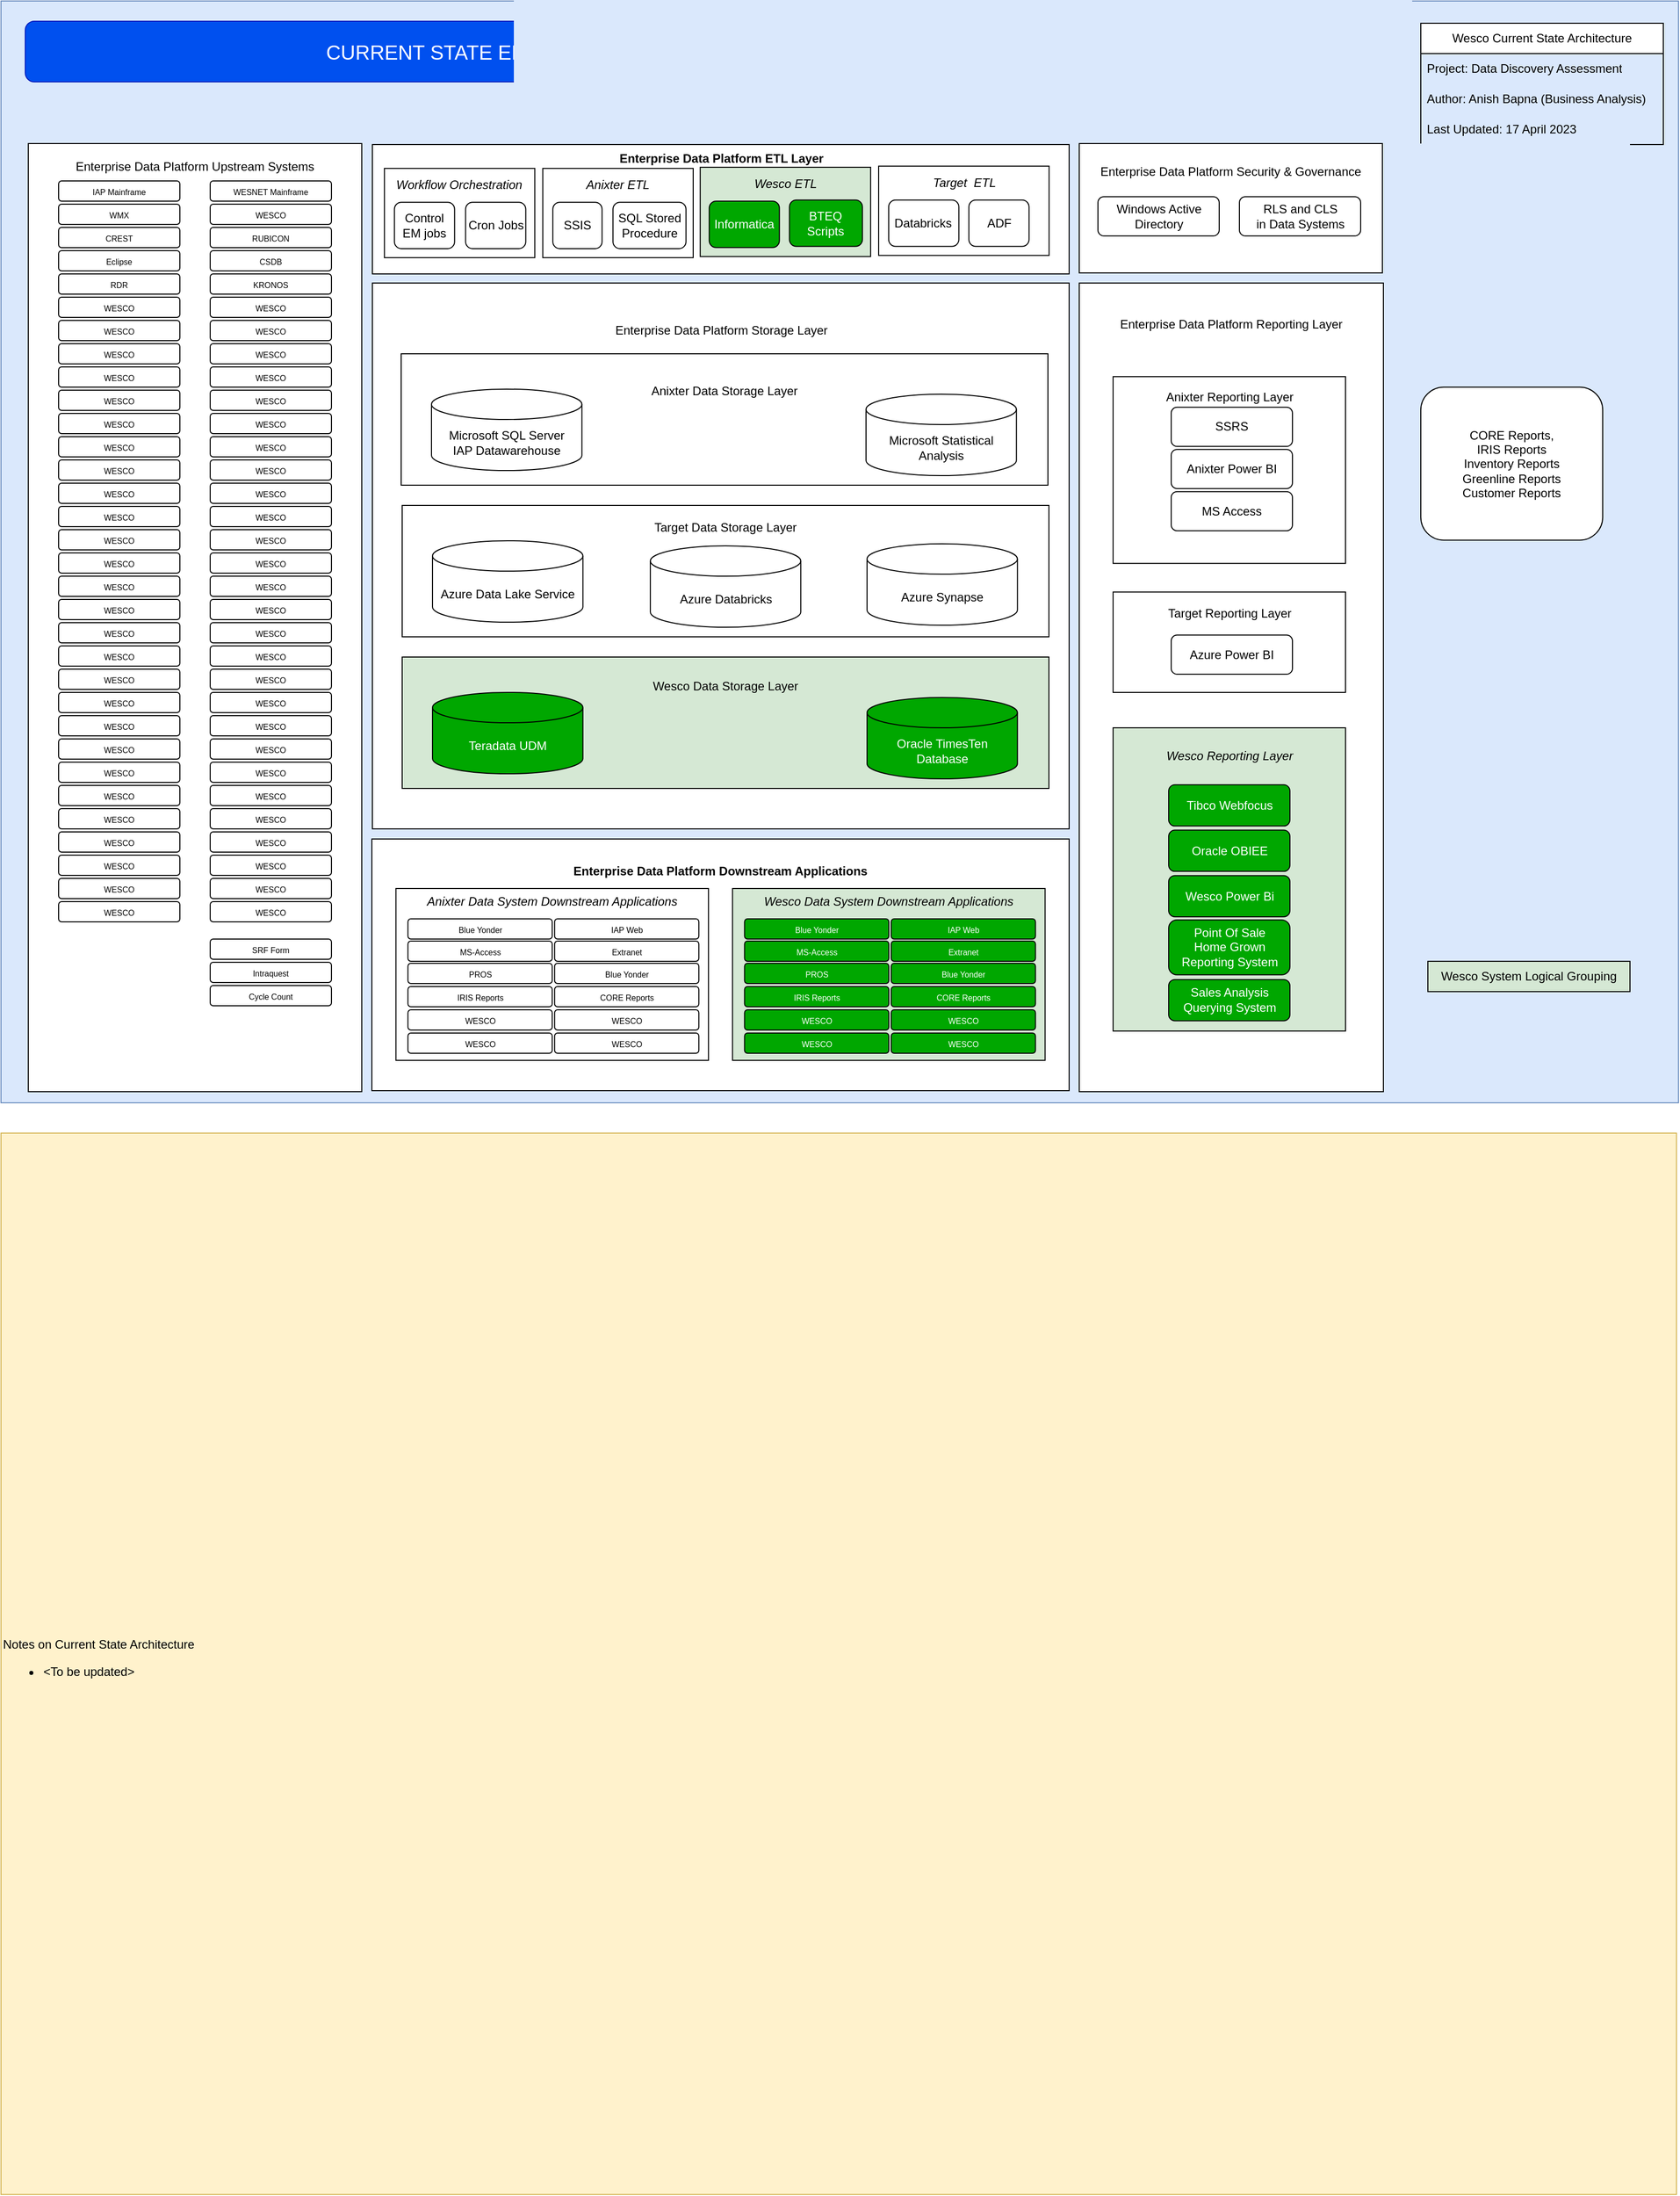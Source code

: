 <mxfile version="21.1.8" type="github" pages="2">
  <diagram name="Page-1" id="ji-dvn0qjL40lko-ON4k">
    <mxGraphModel dx="2614" dy="1127" grid="1" gridSize="10" guides="1" tooltips="1" connect="1" arrows="1" fold="1" page="1" pageScale="1" pageWidth="850" pageHeight="1100" math="0" shadow="0">
      <root>
        <mxCell id="0" />
        <mxCell id="1" parent="0" />
        <mxCell id="o0MfEB6f52l3Gd9McWNE-3" value="" style="rounded=0;whiteSpace=wrap;html=1;fillColor=#dae8fc;strokeColor=#6c8ebf;" vertex="1" parent="1">
          <mxGeometry x="-838" width="1660" height="1090" as="geometry" />
        </mxCell>
        <mxCell id="LwUS36X5Wv06FeCUHuJ4-85" value="Wesco Current State Architecture" style="swimlane;fontStyle=0;childLayout=stackLayout;horizontal=1;startSize=30;horizontalStack=0;resizeParent=1;resizeParentMax=0;resizeLast=0;collapsible=1;marginBottom=0;whiteSpace=wrap;html=1;" vertex="1" parent="1">
          <mxGeometry x="567" y="22" width="240" height="120" as="geometry" />
        </mxCell>
        <mxCell id="LwUS36X5Wv06FeCUHuJ4-86" value="Project: Data Discovery Assessment" style="text;strokeColor=none;fillColor=none;align=left;verticalAlign=middle;spacingLeft=4;spacingRight=4;overflow=hidden;points=[[0,0.5],[1,0.5]];portConstraint=eastwest;rotatable=0;whiteSpace=wrap;html=1;" vertex="1" parent="LwUS36X5Wv06FeCUHuJ4-85">
          <mxGeometry y="30" width="240" height="30" as="geometry" />
        </mxCell>
        <mxCell id="LwUS36X5Wv06FeCUHuJ4-87" value="Author: Anish Bapna (Business Analysis)" style="text;strokeColor=none;fillColor=none;align=left;verticalAlign=middle;spacingLeft=4;spacingRight=4;overflow=hidden;points=[[0,0.5],[1,0.5]];portConstraint=eastwest;rotatable=0;whiteSpace=wrap;html=1;" vertex="1" parent="LwUS36X5Wv06FeCUHuJ4-85">
          <mxGeometry y="60" width="240" height="30" as="geometry" />
        </mxCell>
        <mxCell id="LwUS36X5Wv06FeCUHuJ4-88" value="Last Updated: 17 April 2023" style="text;strokeColor=none;fillColor=none;align=left;verticalAlign=middle;spacingLeft=4;spacingRight=4;overflow=hidden;points=[[0,0.5],[1,0.5]];portConstraint=eastwest;rotatable=0;whiteSpace=wrap;html=1;" vertex="1" parent="LwUS36X5Wv06FeCUHuJ4-85">
          <mxGeometry y="90" width="240" height="30" as="geometry" />
        </mxCell>
        <mxCell id="LwUS36X5Wv06FeCUHuJ4-109" value="Notes on Current State Architecture&lt;br&gt;&lt;ul&gt;&lt;li&gt;&amp;lt;To be updated&amp;gt;&lt;/li&gt;&lt;/ul&gt;" style="rounded=0;whiteSpace=wrap;html=1;align=left;fillColor=#fff2cc;strokeColor=#d6b656;" vertex="1" parent="1">
          <mxGeometry x="-838" y="1120" width="1658" height="1050" as="geometry" />
        </mxCell>
        <mxCell id="o0MfEB6f52l3Gd9McWNE-4" value="" style="group;fillColor=#DAE8FC;" vertex="1" connectable="0" parent="1">
          <mxGeometry x="-811" y="141" width="1585" height="938" as="geometry" />
        </mxCell>
        <mxCell id="TrwFLLRDorfKgAdVW_bD-268" value="Enterprise Data Platform Security &amp;amp; Governance&lt;br&gt;&lt;br&gt;&lt;br&gt;&lt;br&gt;&lt;br&gt;&lt;br&gt;" style="rounded=0;whiteSpace=wrap;html=1;" parent="o0MfEB6f52l3Gd9McWNE-4" vertex="1">
          <mxGeometry x="1040" width="300" height="128" as="geometry" />
        </mxCell>
        <mxCell id="TrwFLLRDorfKgAdVW_bD-261" value="Enterprise Data Platform Storage Layer&lt;br&gt;&lt;br&gt;&lt;br&gt;&lt;br&gt;&lt;br&gt;&lt;br&gt;&lt;br&gt;&lt;br&gt;&lt;br&gt;&lt;br&gt;&lt;br&gt;&lt;br&gt;&lt;br&gt;&lt;br&gt;&lt;br&gt;&lt;br&gt;&lt;br&gt;&lt;br&gt;&lt;br&gt;&lt;br&gt;&lt;br&gt;&lt;br&gt;&lt;br&gt;&lt;br&gt;&lt;br&gt;&lt;br&gt;&lt;br&gt;&lt;br&gt;&lt;br&gt;&lt;br&gt;&lt;br&gt;&lt;br&gt;" style="rounded=0;whiteSpace=wrap;html=1;" parent="o0MfEB6f52l3Gd9McWNE-4" vertex="1">
          <mxGeometry x="340.5" y="138" width="689.5" height="540" as="geometry" />
        </mxCell>
        <mxCell id="TrwFLLRDorfKgAdVW_bD-265" value="Enterprise Data Platform Upstream Systems&lt;br&gt;&lt;br&gt;&lt;br&gt;&lt;br&gt;&lt;br&gt;&lt;br&gt;&lt;br&gt;&lt;br&gt;&lt;br&gt;&lt;br&gt;&lt;br&gt;&lt;br&gt;&lt;br&gt;&lt;br&gt;&lt;br&gt;&lt;br&gt;&lt;br&gt;&lt;br&gt;&lt;br&gt;&lt;br&gt;&lt;br&gt;&lt;br&gt;&lt;br&gt;&lt;br&gt;&lt;br&gt;&lt;br&gt;&lt;br&gt;&lt;br&gt;&lt;br&gt;&lt;br&gt;&lt;br&gt;&lt;br&gt;&lt;br&gt;&lt;br&gt;&lt;br&gt;&lt;br&gt;&lt;br&gt;&lt;br&gt;&lt;br&gt;&lt;br&gt;&lt;br&gt;&lt;br&gt;&lt;br&gt;&lt;br&gt;&lt;br&gt;&lt;br&gt;&lt;br&gt;&lt;br&gt;&lt;br&gt;&lt;br&gt;&lt;br&gt;&lt;br&gt;&lt;br&gt;&lt;br&gt;&lt;br&gt;&lt;br&gt;&lt;br&gt;&lt;br&gt;&lt;br&gt;&lt;br&gt;&lt;br&gt;&lt;br&gt;&lt;br&gt;" style="rounded=0;whiteSpace=wrap;html=1;" parent="o0MfEB6f52l3Gd9McWNE-4" vertex="1">
          <mxGeometry width="330" height="938" as="geometry" />
        </mxCell>
        <mxCell id="sN8kw6bikd-ZLt6cQEY8-3" value="&lt;font style=&quot;font-size: 8px;&quot;&gt;IAP Mainframe&lt;/font&gt;" style="rounded=1;whiteSpace=wrap;html=1;" parent="o0MfEB6f52l3Gd9McWNE-4" vertex="1">
          <mxGeometry x="30" y="37" width="120" height="20" as="geometry" />
        </mxCell>
        <mxCell id="TrwFLLRDorfKgAdVW_bD-1" value="&lt;font style=&quot;font-size: 8px;&quot;&gt;WMX&lt;/font&gt;" style="rounded=1;whiteSpace=wrap;html=1;" parent="o0MfEB6f52l3Gd9McWNE-4" vertex="1">
          <mxGeometry x="30" y="60" width="120" height="20" as="geometry" />
        </mxCell>
        <mxCell id="TrwFLLRDorfKgAdVW_bD-2" value="&lt;font style=&quot;font-size: 8px;&quot;&gt;CREST&lt;/font&gt;" style="rounded=1;whiteSpace=wrap;html=1;" parent="o0MfEB6f52l3Gd9McWNE-4" vertex="1">
          <mxGeometry x="30" y="83" width="120" height="20" as="geometry" />
        </mxCell>
        <mxCell id="TrwFLLRDorfKgAdVW_bD-3" value="&lt;font style=&quot;font-size: 8px;&quot;&gt;Eclipse&lt;/font&gt;" style="rounded=1;whiteSpace=wrap;html=1;" parent="o0MfEB6f52l3Gd9McWNE-4" vertex="1">
          <mxGeometry x="30" y="106" width="120" height="20" as="geometry" />
        </mxCell>
        <mxCell id="TrwFLLRDorfKgAdVW_bD-4" value="&lt;font style=&quot;font-size: 8px;&quot;&gt;RDR&lt;/font&gt;" style="rounded=1;whiteSpace=wrap;html=1;" parent="o0MfEB6f52l3Gd9McWNE-4" vertex="1">
          <mxGeometry x="30" y="129" width="120" height="20" as="geometry" />
        </mxCell>
        <mxCell id="TrwFLLRDorfKgAdVW_bD-5" value="&lt;font style=&quot;font-size: 8px;&quot;&gt;WESCO&lt;/font&gt;" style="rounded=1;whiteSpace=wrap;html=1;" parent="o0MfEB6f52l3Gd9McWNE-4" vertex="1">
          <mxGeometry x="30" y="152" width="120" height="20" as="geometry" />
        </mxCell>
        <mxCell id="TrwFLLRDorfKgAdVW_bD-6" value="&lt;font style=&quot;font-size: 8px;&quot;&gt;WESCO&lt;/font&gt;" style="rounded=1;whiteSpace=wrap;html=1;" parent="o0MfEB6f52l3Gd9McWNE-4" vertex="1">
          <mxGeometry x="30" y="175" width="120" height="20" as="geometry" />
        </mxCell>
        <mxCell id="TrwFLLRDorfKgAdVW_bD-7" value="&lt;font style=&quot;font-size: 8px;&quot;&gt;WESCO&lt;/font&gt;" style="rounded=1;whiteSpace=wrap;html=1;" parent="o0MfEB6f52l3Gd9McWNE-4" vertex="1">
          <mxGeometry x="30" y="198" width="120" height="20" as="geometry" />
        </mxCell>
        <mxCell id="TrwFLLRDorfKgAdVW_bD-8" value="&lt;font style=&quot;font-size: 8px;&quot;&gt;WESCO&lt;/font&gt;" style="rounded=1;whiteSpace=wrap;html=1;" parent="o0MfEB6f52l3Gd9McWNE-4" vertex="1">
          <mxGeometry x="30" y="221" width="120" height="20" as="geometry" />
        </mxCell>
        <mxCell id="TrwFLLRDorfKgAdVW_bD-9" value="&lt;font style=&quot;font-size: 8px;&quot;&gt;WESCO&lt;/font&gt;" style="rounded=1;whiteSpace=wrap;html=1;" parent="o0MfEB6f52l3Gd9McWNE-4" vertex="1">
          <mxGeometry x="30" y="244" width="120" height="20" as="geometry" />
        </mxCell>
        <mxCell id="TrwFLLRDorfKgAdVW_bD-10" value="&lt;font style=&quot;font-size: 8px;&quot;&gt;WESCO&lt;/font&gt;" style="rounded=1;whiteSpace=wrap;html=1;" parent="o0MfEB6f52l3Gd9McWNE-4" vertex="1">
          <mxGeometry x="30" y="267" width="120" height="20" as="geometry" />
        </mxCell>
        <mxCell id="TrwFLLRDorfKgAdVW_bD-11" value="&lt;font style=&quot;font-size: 8px;&quot;&gt;WESCO&lt;/font&gt;" style="rounded=1;whiteSpace=wrap;html=1;" parent="o0MfEB6f52l3Gd9McWNE-4" vertex="1">
          <mxGeometry x="30" y="290" width="120" height="20" as="geometry" />
        </mxCell>
        <mxCell id="TrwFLLRDorfKgAdVW_bD-12" value="&lt;font style=&quot;font-size: 8px;&quot;&gt;WESCO&lt;/font&gt;" style="rounded=1;whiteSpace=wrap;html=1;" parent="o0MfEB6f52l3Gd9McWNE-4" vertex="1">
          <mxGeometry x="30" y="313" width="120" height="20" as="geometry" />
        </mxCell>
        <mxCell id="TrwFLLRDorfKgAdVW_bD-13" value="&lt;font style=&quot;font-size: 8px;&quot;&gt;WESCO&lt;/font&gt;" style="rounded=1;whiteSpace=wrap;html=1;" parent="o0MfEB6f52l3Gd9McWNE-4" vertex="1">
          <mxGeometry x="30" y="336" width="120" height="20" as="geometry" />
        </mxCell>
        <mxCell id="TrwFLLRDorfKgAdVW_bD-14" value="&lt;font style=&quot;font-size: 8px;&quot;&gt;WESCO&lt;/font&gt;" style="rounded=1;whiteSpace=wrap;html=1;" parent="o0MfEB6f52l3Gd9McWNE-4" vertex="1">
          <mxGeometry x="30" y="359" width="120" height="20" as="geometry" />
        </mxCell>
        <mxCell id="TrwFLLRDorfKgAdVW_bD-15" value="&lt;font style=&quot;font-size: 8px;&quot;&gt;WESCO&lt;/font&gt;" style="rounded=1;whiteSpace=wrap;html=1;" parent="o0MfEB6f52l3Gd9McWNE-4" vertex="1">
          <mxGeometry x="30" y="382" width="120" height="20" as="geometry" />
        </mxCell>
        <mxCell id="TrwFLLRDorfKgAdVW_bD-16" value="&lt;font style=&quot;font-size: 8px;&quot;&gt;WESCO&lt;/font&gt;" style="rounded=1;whiteSpace=wrap;html=1;" parent="o0MfEB6f52l3Gd9McWNE-4" vertex="1">
          <mxGeometry x="30" y="405" width="120" height="20" as="geometry" />
        </mxCell>
        <mxCell id="TrwFLLRDorfKgAdVW_bD-17" value="&lt;font style=&quot;font-size: 8px;&quot;&gt;WESCO&lt;/font&gt;" style="rounded=1;whiteSpace=wrap;html=1;" parent="o0MfEB6f52l3Gd9McWNE-4" vertex="1">
          <mxGeometry x="30" y="428" width="120" height="20" as="geometry" />
        </mxCell>
        <mxCell id="TrwFLLRDorfKgAdVW_bD-18" value="&lt;font style=&quot;font-size: 8px;&quot;&gt;WESCO&lt;/font&gt;" style="rounded=1;whiteSpace=wrap;html=1;" parent="o0MfEB6f52l3Gd9McWNE-4" vertex="1">
          <mxGeometry x="30" y="451" width="120" height="20" as="geometry" />
        </mxCell>
        <mxCell id="TrwFLLRDorfKgAdVW_bD-19" value="&lt;font style=&quot;font-size: 8px;&quot;&gt;WESCO&lt;/font&gt;" style="rounded=1;whiteSpace=wrap;html=1;" parent="o0MfEB6f52l3Gd9McWNE-4" vertex="1">
          <mxGeometry x="30" y="474" width="120" height="20" as="geometry" />
        </mxCell>
        <mxCell id="TrwFLLRDorfKgAdVW_bD-20" value="&lt;font style=&quot;font-size: 8px;&quot;&gt;WESCO&lt;/font&gt;" style="rounded=1;whiteSpace=wrap;html=1;" parent="o0MfEB6f52l3Gd9McWNE-4" vertex="1">
          <mxGeometry x="30" y="497" width="120" height="20" as="geometry" />
        </mxCell>
        <mxCell id="TrwFLLRDorfKgAdVW_bD-21" value="&lt;font style=&quot;font-size: 8px;&quot;&gt;WESCO&lt;/font&gt;" style="rounded=1;whiteSpace=wrap;html=1;" parent="o0MfEB6f52l3Gd9McWNE-4" vertex="1">
          <mxGeometry x="30" y="520" width="120" height="20" as="geometry" />
        </mxCell>
        <mxCell id="TrwFLLRDorfKgAdVW_bD-22" value="&lt;font style=&quot;font-size: 8px;&quot;&gt;WESCO&lt;/font&gt;" style="rounded=1;whiteSpace=wrap;html=1;" parent="o0MfEB6f52l3Gd9McWNE-4" vertex="1">
          <mxGeometry x="30" y="543" width="120" height="20" as="geometry" />
        </mxCell>
        <mxCell id="TrwFLLRDorfKgAdVW_bD-23" value="&lt;font style=&quot;font-size: 8px;&quot;&gt;WESCO&lt;/font&gt;" style="rounded=1;whiteSpace=wrap;html=1;" parent="o0MfEB6f52l3Gd9McWNE-4" vertex="1">
          <mxGeometry x="30" y="566" width="120" height="20" as="geometry" />
        </mxCell>
        <mxCell id="TrwFLLRDorfKgAdVW_bD-24" value="&lt;font style=&quot;font-size: 8px;&quot;&gt;WESCO&lt;/font&gt;" style="rounded=1;whiteSpace=wrap;html=1;" parent="o0MfEB6f52l3Gd9McWNE-4" vertex="1">
          <mxGeometry x="30" y="589" width="120" height="20" as="geometry" />
        </mxCell>
        <mxCell id="TrwFLLRDorfKgAdVW_bD-25" value="&lt;font style=&quot;font-size: 8px;&quot;&gt;WESCO&lt;/font&gt;" style="rounded=1;whiteSpace=wrap;html=1;" parent="o0MfEB6f52l3Gd9McWNE-4" vertex="1">
          <mxGeometry x="30" y="612" width="120" height="20" as="geometry" />
        </mxCell>
        <mxCell id="TrwFLLRDorfKgAdVW_bD-26" value="&lt;font style=&quot;font-size: 8px;&quot;&gt;WESCO&lt;/font&gt;" style="rounded=1;whiteSpace=wrap;html=1;" parent="o0MfEB6f52l3Gd9McWNE-4" vertex="1">
          <mxGeometry x="30" y="635" width="120" height="20" as="geometry" />
        </mxCell>
        <mxCell id="TrwFLLRDorfKgAdVW_bD-27" value="&lt;font style=&quot;font-size: 8px;&quot;&gt;WESCO&lt;/font&gt;" style="rounded=1;whiteSpace=wrap;html=1;" parent="o0MfEB6f52l3Gd9McWNE-4" vertex="1">
          <mxGeometry x="30" y="658" width="120" height="20" as="geometry" />
        </mxCell>
        <mxCell id="TrwFLLRDorfKgAdVW_bD-28" value="&lt;font style=&quot;font-size: 8px;&quot;&gt;WESCO&lt;/font&gt;" style="rounded=1;whiteSpace=wrap;html=1;" parent="o0MfEB6f52l3Gd9McWNE-4" vertex="1">
          <mxGeometry x="30" y="681" width="120" height="20" as="geometry" />
        </mxCell>
        <mxCell id="TrwFLLRDorfKgAdVW_bD-29" value="&lt;font style=&quot;font-size: 8px;&quot;&gt;WESCO&lt;/font&gt;" style="rounded=1;whiteSpace=wrap;html=1;" parent="o0MfEB6f52l3Gd9McWNE-4" vertex="1">
          <mxGeometry x="30" y="704" width="120" height="20" as="geometry" />
        </mxCell>
        <mxCell id="TrwFLLRDorfKgAdVW_bD-30" value="&lt;font style=&quot;font-size: 8px;&quot;&gt;WESCO&lt;/font&gt;" style="rounded=1;whiteSpace=wrap;html=1;" parent="o0MfEB6f52l3Gd9McWNE-4" vertex="1">
          <mxGeometry x="30" y="727" width="120" height="20" as="geometry" />
        </mxCell>
        <mxCell id="TrwFLLRDorfKgAdVW_bD-31" value="&lt;font style=&quot;font-size: 8px;&quot;&gt;WESCO&lt;/font&gt;" style="rounded=1;whiteSpace=wrap;html=1;" parent="o0MfEB6f52l3Gd9McWNE-4" vertex="1">
          <mxGeometry x="30" y="750" width="120" height="20" as="geometry" />
        </mxCell>
        <mxCell id="TrwFLLRDorfKgAdVW_bD-32" value="&lt;font style=&quot;font-size: 8px;&quot;&gt;WESNET Mainframe&lt;/font&gt;" style="rounded=1;whiteSpace=wrap;html=1;" parent="o0MfEB6f52l3Gd9McWNE-4" vertex="1">
          <mxGeometry x="180" y="37" width="120" height="20" as="geometry" />
        </mxCell>
        <mxCell id="TrwFLLRDorfKgAdVW_bD-33" value="&lt;font style=&quot;font-size: 8px;&quot;&gt;WESCO&lt;/font&gt;" style="rounded=1;whiteSpace=wrap;html=1;" parent="o0MfEB6f52l3Gd9McWNE-4" vertex="1">
          <mxGeometry x="180" y="60" width="120" height="20" as="geometry" />
        </mxCell>
        <mxCell id="TrwFLLRDorfKgAdVW_bD-34" value="&lt;font style=&quot;font-size: 8px;&quot;&gt;RUBICON&lt;/font&gt;" style="rounded=1;whiteSpace=wrap;html=1;" parent="o0MfEB6f52l3Gd9McWNE-4" vertex="1">
          <mxGeometry x="180" y="83" width="120" height="20" as="geometry" />
        </mxCell>
        <mxCell id="TrwFLLRDorfKgAdVW_bD-35" value="&lt;font style=&quot;font-size: 8px;&quot;&gt;CSDB&lt;/font&gt;" style="rounded=1;whiteSpace=wrap;html=1;" parent="o0MfEB6f52l3Gd9McWNE-4" vertex="1">
          <mxGeometry x="180" y="106" width="120" height="20" as="geometry" />
        </mxCell>
        <mxCell id="TrwFLLRDorfKgAdVW_bD-36" value="&lt;font style=&quot;font-size: 8px;&quot;&gt;KRONOS&lt;/font&gt;" style="rounded=1;whiteSpace=wrap;html=1;" parent="o0MfEB6f52l3Gd9McWNE-4" vertex="1">
          <mxGeometry x="180" y="129" width="120" height="20" as="geometry" />
        </mxCell>
        <mxCell id="TrwFLLRDorfKgAdVW_bD-37" value="&lt;font style=&quot;font-size: 8px;&quot;&gt;WESCO&lt;/font&gt;" style="rounded=1;whiteSpace=wrap;html=1;" parent="o0MfEB6f52l3Gd9McWNE-4" vertex="1">
          <mxGeometry x="180" y="152" width="120" height="20" as="geometry" />
        </mxCell>
        <mxCell id="TrwFLLRDorfKgAdVW_bD-38" value="&lt;font style=&quot;font-size: 8px;&quot;&gt;WESCO&lt;/font&gt;" style="rounded=1;whiteSpace=wrap;html=1;" parent="o0MfEB6f52l3Gd9McWNE-4" vertex="1">
          <mxGeometry x="180" y="175" width="120" height="20" as="geometry" />
        </mxCell>
        <mxCell id="TrwFLLRDorfKgAdVW_bD-39" value="&lt;font style=&quot;font-size: 8px;&quot;&gt;WESCO&lt;/font&gt;" style="rounded=1;whiteSpace=wrap;html=1;" parent="o0MfEB6f52l3Gd9McWNE-4" vertex="1">
          <mxGeometry x="180" y="198" width="120" height="20" as="geometry" />
        </mxCell>
        <mxCell id="TrwFLLRDorfKgAdVW_bD-40" value="&lt;font style=&quot;font-size: 8px;&quot;&gt;WESCO&lt;/font&gt;" style="rounded=1;whiteSpace=wrap;html=1;" parent="o0MfEB6f52l3Gd9McWNE-4" vertex="1">
          <mxGeometry x="180" y="221" width="120" height="20" as="geometry" />
        </mxCell>
        <mxCell id="TrwFLLRDorfKgAdVW_bD-41" value="&lt;font style=&quot;font-size: 8px;&quot;&gt;WESCO&lt;/font&gt;" style="rounded=1;whiteSpace=wrap;html=1;" parent="o0MfEB6f52l3Gd9McWNE-4" vertex="1">
          <mxGeometry x="180" y="244" width="120" height="20" as="geometry" />
        </mxCell>
        <mxCell id="TrwFLLRDorfKgAdVW_bD-42" value="&lt;font style=&quot;font-size: 8px;&quot;&gt;WESCO&lt;/font&gt;" style="rounded=1;whiteSpace=wrap;html=1;" parent="o0MfEB6f52l3Gd9McWNE-4" vertex="1">
          <mxGeometry x="180" y="267" width="120" height="20" as="geometry" />
        </mxCell>
        <mxCell id="TrwFLLRDorfKgAdVW_bD-43" value="&lt;font style=&quot;font-size: 8px;&quot;&gt;WESCO&lt;/font&gt;" style="rounded=1;whiteSpace=wrap;html=1;" parent="o0MfEB6f52l3Gd9McWNE-4" vertex="1">
          <mxGeometry x="180" y="290" width="120" height="20" as="geometry" />
        </mxCell>
        <mxCell id="TrwFLLRDorfKgAdVW_bD-44" value="&lt;font style=&quot;font-size: 8px;&quot;&gt;WESCO&lt;/font&gt;" style="rounded=1;whiteSpace=wrap;html=1;" parent="o0MfEB6f52l3Gd9McWNE-4" vertex="1">
          <mxGeometry x="180" y="313" width="120" height="20" as="geometry" />
        </mxCell>
        <mxCell id="TrwFLLRDorfKgAdVW_bD-45" value="&lt;font style=&quot;font-size: 8px;&quot;&gt;WESCO&lt;/font&gt;" style="rounded=1;whiteSpace=wrap;html=1;" parent="o0MfEB6f52l3Gd9McWNE-4" vertex="1">
          <mxGeometry x="180" y="336" width="120" height="20" as="geometry" />
        </mxCell>
        <mxCell id="TrwFLLRDorfKgAdVW_bD-46" value="&lt;font style=&quot;font-size: 8px;&quot;&gt;WESCO&lt;/font&gt;" style="rounded=1;whiteSpace=wrap;html=1;" parent="o0MfEB6f52l3Gd9McWNE-4" vertex="1">
          <mxGeometry x="180" y="359" width="120" height="20" as="geometry" />
        </mxCell>
        <mxCell id="TrwFLLRDorfKgAdVW_bD-47" value="&lt;font style=&quot;font-size: 8px;&quot;&gt;WESCO&lt;/font&gt;" style="rounded=1;whiteSpace=wrap;html=1;" parent="o0MfEB6f52l3Gd9McWNE-4" vertex="1">
          <mxGeometry x="180" y="382" width="120" height="20" as="geometry" />
        </mxCell>
        <mxCell id="TrwFLLRDorfKgAdVW_bD-48" value="&lt;font style=&quot;font-size: 8px;&quot;&gt;WESCO&lt;/font&gt;" style="rounded=1;whiteSpace=wrap;html=1;" parent="o0MfEB6f52l3Gd9McWNE-4" vertex="1">
          <mxGeometry x="180" y="405" width="120" height="20" as="geometry" />
        </mxCell>
        <mxCell id="TrwFLLRDorfKgAdVW_bD-49" value="&lt;font style=&quot;font-size: 8px;&quot;&gt;WESCO&lt;/font&gt;" style="rounded=1;whiteSpace=wrap;html=1;" parent="o0MfEB6f52l3Gd9McWNE-4" vertex="1">
          <mxGeometry x="180" y="428" width="120" height="20" as="geometry" />
        </mxCell>
        <mxCell id="TrwFLLRDorfKgAdVW_bD-50" value="&lt;font style=&quot;font-size: 8px;&quot;&gt;WESCO&lt;/font&gt;" style="rounded=1;whiteSpace=wrap;html=1;" parent="o0MfEB6f52l3Gd9McWNE-4" vertex="1">
          <mxGeometry x="180" y="451" width="120" height="20" as="geometry" />
        </mxCell>
        <mxCell id="TrwFLLRDorfKgAdVW_bD-51" value="&lt;font style=&quot;font-size: 8px;&quot;&gt;WESCO&lt;/font&gt;" style="rounded=1;whiteSpace=wrap;html=1;" parent="o0MfEB6f52l3Gd9McWNE-4" vertex="1">
          <mxGeometry x="180" y="474" width="120" height="20" as="geometry" />
        </mxCell>
        <mxCell id="TrwFLLRDorfKgAdVW_bD-52" value="&lt;font style=&quot;font-size: 8px;&quot;&gt;WESCO&lt;/font&gt;" style="rounded=1;whiteSpace=wrap;html=1;" parent="o0MfEB6f52l3Gd9McWNE-4" vertex="1">
          <mxGeometry x="180" y="497" width="120" height="20" as="geometry" />
        </mxCell>
        <mxCell id="TrwFLLRDorfKgAdVW_bD-53" value="&lt;font style=&quot;font-size: 8px;&quot;&gt;WESCO&lt;/font&gt;" style="rounded=1;whiteSpace=wrap;html=1;" parent="o0MfEB6f52l3Gd9McWNE-4" vertex="1">
          <mxGeometry x="180" y="520" width="120" height="20" as="geometry" />
        </mxCell>
        <mxCell id="TrwFLLRDorfKgAdVW_bD-54" value="&lt;font style=&quot;font-size: 8px;&quot;&gt;WESCO&lt;/font&gt;" style="rounded=1;whiteSpace=wrap;html=1;" parent="o0MfEB6f52l3Gd9McWNE-4" vertex="1">
          <mxGeometry x="180" y="543" width="120" height="20" as="geometry" />
        </mxCell>
        <mxCell id="TrwFLLRDorfKgAdVW_bD-55" value="&lt;font style=&quot;font-size: 8px;&quot;&gt;WESCO&lt;/font&gt;" style="rounded=1;whiteSpace=wrap;html=1;" parent="o0MfEB6f52l3Gd9McWNE-4" vertex="1">
          <mxGeometry x="180" y="566" width="120" height="20" as="geometry" />
        </mxCell>
        <mxCell id="TrwFLLRDorfKgAdVW_bD-56" value="&lt;font style=&quot;font-size: 8px;&quot;&gt;WESCO&lt;/font&gt;" style="rounded=1;whiteSpace=wrap;html=1;" parent="o0MfEB6f52l3Gd9McWNE-4" vertex="1">
          <mxGeometry x="180" y="589" width="120" height="20" as="geometry" />
        </mxCell>
        <mxCell id="TrwFLLRDorfKgAdVW_bD-57" value="&lt;font style=&quot;font-size: 8px;&quot;&gt;WESCO&lt;/font&gt;" style="rounded=1;whiteSpace=wrap;html=1;" parent="o0MfEB6f52l3Gd9McWNE-4" vertex="1">
          <mxGeometry x="180" y="612" width="120" height="20" as="geometry" />
        </mxCell>
        <mxCell id="TrwFLLRDorfKgAdVW_bD-58" value="&lt;font style=&quot;font-size: 8px;&quot;&gt;WESCO&lt;/font&gt;" style="rounded=1;whiteSpace=wrap;html=1;" parent="o0MfEB6f52l3Gd9McWNE-4" vertex="1">
          <mxGeometry x="180" y="635" width="120" height="20" as="geometry" />
        </mxCell>
        <mxCell id="TrwFLLRDorfKgAdVW_bD-59" value="&lt;font style=&quot;font-size: 8px;&quot;&gt;WESCO&lt;/font&gt;" style="rounded=1;whiteSpace=wrap;html=1;" parent="o0MfEB6f52l3Gd9McWNE-4" vertex="1">
          <mxGeometry x="180" y="658" width="120" height="20" as="geometry" />
        </mxCell>
        <mxCell id="TrwFLLRDorfKgAdVW_bD-60" value="&lt;font style=&quot;font-size: 8px;&quot;&gt;WESCO&lt;/font&gt;" style="rounded=1;whiteSpace=wrap;html=1;" parent="o0MfEB6f52l3Gd9McWNE-4" vertex="1">
          <mxGeometry x="180" y="681" width="120" height="20" as="geometry" />
        </mxCell>
        <mxCell id="TrwFLLRDorfKgAdVW_bD-61" value="&lt;font style=&quot;font-size: 8px;&quot;&gt;WESCO&lt;/font&gt;" style="rounded=1;whiteSpace=wrap;html=1;" parent="o0MfEB6f52l3Gd9McWNE-4" vertex="1">
          <mxGeometry x="180" y="704" width="120" height="20" as="geometry" />
        </mxCell>
        <mxCell id="TrwFLLRDorfKgAdVW_bD-62" value="&lt;font style=&quot;font-size: 8px;&quot;&gt;WESCO&lt;/font&gt;" style="rounded=1;whiteSpace=wrap;html=1;" parent="o0MfEB6f52l3Gd9McWNE-4" vertex="1">
          <mxGeometry x="180" y="727" width="120" height="20" as="geometry" />
        </mxCell>
        <mxCell id="TrwFLLRDorfKgAdVW_bD-63" value="&lt;font style=&quot;font-size: 8px;&quot;&gt;WESCO&lt;/font&gt;" style="rounded=1;whiteSpace=wrap;html=1;" parent="o0MfEB6f52l3Gd9McWNE-4" vertex="1">
          <mxGeometry x="180" y="750" width="120" height="20" as="geometry" />
        </mxCell>
        <mxCell id="TrwFLLRDorfKgAdVW_bD-201" value="&lt;font style=&quot;font-size: 8px;&quot;&gt;SRF Form&lt;/font&gt;" style="rounded=1;whiteSpace=wrap;html=1;" parent="o0MfEB6f52l3Gd9McWNE-4" vertex="1">
          <mxGeometry x="180" y="787" width="120" height="20" as="geometry" />
        </mxCell>
        <mxCell id="TrwFLLRDorfKgAdVW_bD-202" value="&lt;font style=&quot;font-size: 8px;&quot;&gt;Intraquest&lt;/font&gt;" style="rounded=1;whiteSpace=wrap;html=1;" parent="o0MfEB6f52l3Gd9McWNE-4" vertex="1">
          <mxGeometry x="180" y="810" width="120" height="20" as="geometry" />
        </mxCell>
        <mxCell id="TrwFLLRDorfKgAdVW_bD-203" value="&lt;font style=&quot;font-size: 8px;&quot;&gt;Cycle Count&lt;/font&gt;" style="rounded=1;whiteSpace=wrap;html=1;" parent="o0MfEB6f52l3Gd9McWNE-4" vertex="1">
          <mxGeometry x="180" y="833" width="120" height="20" as="geometry" />
        </mxCell>
        <mxCell id="LwUS36X5Wv06FeCUHuJ4-60" value="" style="group" vertex="1" connectable="0" parent="o0MfEB6f52l3Gd9McWNE-4">
          <mxGeometry x="340" y="668" width="690" height="269" as="geometry" />
        </mxCell>
        <mxCell id="LwUS36X5Wv06FeCUHuJ4-59" value="&lt;b&gt;Enterprise Data Platform Downstream Applications&lt;/b&gt;&lt;br&gt;&lt;br&gt;&lt;br&gt;&lt;br&gt;&lt;br&gt;&lt;br&gt;&lt;br&gt;&lt;br&gt;&lt;br&gt;&lt;br&gt;&lt;br&gt;&lt;br&gt;&lt;br&gt;&lt;br&gt;" style="rounded=0;whiteSpace=wrap;html=1;" vertex="1" parent="LwUS36X5Wv06FeCUHuJ4-60">
          <mxGeometry y="20" width="690" height="249" as="geometry" />
        </mxCell>
        <mxCell id="LwUS36X5Wv06FeCUHuJ4-44" value="" style="group" vertex="1" connectable="0" parent="LwUS36X5Wv06FeCUHuJ4-60">
          <mxGeometry x="23.793" y="69" width="309.31" height="170" as="geometry" />
        </mxCell>
        <mxCell id="LwUS36X5Wv06FeCUHuJ4-43" value="&lt;i&gt;Anixter Data System Downstream Applications&lt;/i&gt;&lt;br&gt;&lt;br&gt;&lt;br&gt;&lt;br&gt;&lt;br&gt;&lt;br&gt;&lt;br&gt;&lt;br&gt;&lt;br&gt;&lt;br&gt;&lt;br&gt;" style="rounded=0;whiteSpace=wrap;html=1;" vertex="1" parent="LwUS36X5Wv06FeCUHuJ4-44">
          <mxGeometry width="309.31" height="170" as="geometry" />
        </mxCell>
        <mxCell id="TrwFLLRDorfKgAdVW_bD-196" value="&lt;font style=&quot;font-size: 8px;&quot;&gt;Blue Yonder&lt;/font&gt;" style="rounded=1;whiteSpace=wrap;html=1;" parent="LwUS36X5Wv06FeCUHuJ4-44" vertex="1">
          <mxGeometry x="11.897" y="30" width="142.759" height="20" as="geometry" />
        </mxCell>
        <mxCell id="TrwFLLRDorfKgAdVW_bD-197" value="&lt;font style=&quot;font-size: 8px;&quot;&gt;IAP Web&lt;/font&gt;" style="rounded=1;whiteSpace=wrap;html=1;" parent="LwUS36X5Wv06FeCUHuJ4-44" vertex="1">
          <mxGeometry x="157.034" y="30" width="142.759" height="20" as="geometry" />
        </mxCell>
        <mxCell id="TrwFLLRDorfKgAdVW_bD-198" value="&lt;font style=&quot;font-size: 8px;&quot;&gt;MS-Access&lt;/font&gt;" style="rounded=1;whiteSpace=wrap;html=1;" parent="LwUS36X5Wv06FeCUHuJ4-44" vertex="1">
          <mxGeometry x="11.897" y="52" width="142.759" height="20" as="geometry" />
        </mxCell>
        <mxCell id="TrwFLLRDorfKgAdVW_bD-199" value="&lt;font style=&quot;font-size: 8px;&quot;&gt;PROS&lt;/font&gt;" style="rounded=1;whiteSpace=wrap;html=1;" parent="LwUS36X5Wv06FeCUHuJ4-44" vertex="1">
          <mxGeometry x="11.897" y="74" width="142.759" height="20" as="geometry" />
        </mxCell>
        <mxCell id="TrwFLLRDorfKgAdVW_bD-200" value="&lt;font style=&quot;font-size: 8px;&quot;&gt;Extranet&lt;/font&gt;" style="rounded=1;whiteSpace=wrap;html=1;" parent="LwUS36X5Wv06FeCUHuJ4-44" vertex="1">
          <mxGeometry x="157.034" y="52" width="142.759" height="20" as="geometry" />
        </mxCell>
        <object label="&lt;font style=&quot;font-size: 8px;&quot;&gt;IRIS Reports&lt;/font&gt;" Info="IRIS Reports is very important for Warehouse Management. These are used by internal warehouse management team as well as some reports directly goto customers. The files for IRIS reports are built in SSRS. The stored procedures are used to built the data and then the SSRS is used to create the reports as well as it is used to send it. The reports are triggered through Control-EM jobs. A total of 2423 reports are present in SSRS." id="TrwFLLRDorfKgAdVW_bD-204">
          <mxCell style="rounded=1;whiteSpace=wrap;html=1;" parent="LwUS36X5Wv06FeCUHuJ4-44" vertex="1">
            <mxGeometry x="11.897" y="97" width="142.759" height="20" as="geometry" />
          </mxCell>
        </object>
        <mxCell id="TrwFLLRDorfKgAdVW_bD-205" value="&lt;font style=&quot;font-size: 8px;&quot;&gt;CORE Reports&lt;/font&gt;" style="rounded=1;whiteSpace=wrap;html=1;" parent="LwUS36X5Wv06FeCUHuJ4-44" vertex="1">
          <mxGeometry x="157.034" y="97" width="142.759" height="20" as="geometry" />
        </mxCell>
        <mxCell id="TrwFLLRDorfKgAdVW_bD-206" value="&lt;font style=&quot;font-size: 8px;&quot;&gt;WESCO&lt;/font&gt;" style="rounded=1;whiteSpace=wrap;html=1;" parent="LwUS36X5Wv06FeCUHuJ4-44" vertex="1">
          <mxGeometry x="11.897" y="120" width="142.759" height="20" as="geometry" />
        </mxCell>
        <mxCell id="TrwFLLRDorfKgAdVW_bD-207" value="&lt;font style=&quot;font-size: 8px;&quot;&gt;WESCO&lt;/font&gt;" style="rounded=1;whiteSpace=wrap;html=1;" parent="LwUS36X5Wv06FeCUHuJ4-44" vertex="1">
          <mxGeometry x="157.034" y="120" width="142.759" height="20" as="geometry" />
        </mxCell>
        <mxCell id="TrwFLLRDorfKgAdVW_bD-208" value="&lt;font style=&quot;font-size: 8px;&quot;&gt;WESCO&lt;/font&gt;" style="rounded=1;whiteSpace=wrap;html=1;" parent="LwUS36X5Wv06FeCUHuJ4-44" vertex="1">
          <mxGeometry x="11.897" y="143" width="142.759" height="20" as="geometry" />
        </mxCell>
        <mxCell id="TrwFLLRDorfKgAdVW_bD-209" value="&lt;font style=&quot;font-size: 8px;&quot;&gt;WESCO&lt;/font&gt;" style="rounded=1;whiteSpace=wrap;html=1;" parent="LwUS36X5Wv06FeCUHuJ4-44" vertex="1">
          <mxGeometry x="157.034" y="143" width="142.759" height="20" as="geometry" />
        </mxCell>
        <mxCell id="TrwFLLRDorfKgAdVW_bD-234" value="&lt;font style=&quot;font-size: 8px;&quot;&gt;Blue Yonder&lt;/font&gt;" style="rounded=1;whiteSpace=wrap;html=1;" parent="LwUS36X5Wv06FeCUHuJ4-44" vertex="1">
          <mxGeometry x="157.034" y="74" width="142.759" height="20" as="geometry" />
        </mxCell>
        <mxCell id="LwUS36X5Wv06FeCUHuJ4-45" value="" style="group" vertex="1" connectable="0" parent="LwUS36X5Wv06FeCUHuJ4-60">
          <mxGeometry x="356.897" y="69" width="309.31" height="170" as="geometry" />
        </mxCell>
        <mxCell id="LwUS36X5Wv06FeCUHuJ4-46" value="&lt;i&gt;Wesco Data System Downstream Applications&lt;/i&gt;&lt;br&gt;&lt;br&gt;&lt;br&gt;&lt;br&gt;&lt;br&gt;&lt;br&gt;&lt;br&gt;&lt;br&gt;&lt;br&gt;&lt;br&gt;&lt;br&gt;" style="rounded=0;whiteSpace=wrap;html=1;fillColor=#D5E8D4;" vertex="1" parent="LwUS36X5Wv06FeCUHuJ4-45">
          <mxGeometry width="309.31" height="170" as="geometry" />
        </mxCell>
        <mxCell id="LwUS36X5Wv06FeCUHuJ4-47" value="&lt;font color=&quot;#ffffff&quot; style=&quot;font-size: 8px;&quot;&gt;Blue Yonder&lt;/font&gt;" style="rounded=1;whiteSpace=wrap;html=1;fillColor=#00A700;" vertex="1" parent="LwUS36X5Wv06FeCUHuJ4-45">
          <mxGeometry x="11.897" y="30" width="142.759" height="20" as="geometry" />
        </mxCell>
        <mxCell id="LwUS36X5Wv06FeCUHuJ4-48" value="&lt;font color=&quot;#ffffff&quot; style=&quot;font-size: 8px;&quot;&gt;IAP Web&lt;/font&gt;" style="rounded=1;whiteSpace=wrap;html=1;fillColor=#00A700;" vertex="1" parent="LwUS36X5Wv06FeCUHuJ4-45">
          <mxGeometry x="157.034" y="30" width="142.759" height="20" as="geometry" />
        </mxCell>
        <mxCell id="LwUS36X5Wv06FeCUHuJ4-49" value="&lt;font color=&quot;#ffffff&quot; style=&quot;font-size: 8px;&quot;&gt;MS-Access&lt;/font&gt;" style="rounded=1;whiteSpace=wrap;html=1;fillColor=#00A700;" vertex="1" parent="LwUS36X5Wv06FeCUHuJ4-45">
          <mxGeometry x="11.897" y="52" width="142.759" height="20" as="geometry" />
        </mxCell>
        <mxCell id="LwUS36X5Wv06FeCUHuJ4-50" value="&lt;font color=&quot;#ffffff&quot; style=&quot;font-size: 8px;&quot;&gt;PROS&lt;/font&gt;" style="rounded=1;whiteSpace=wrap;html=1;fillColor=#00A700;" vertex="1" parent="LwUS36X5Wv06FeCUHuJ4-45">
          <mxGeometry x="11.897" y="74" width="142.759" height="20" as="geometry" />
        </mxCell>
        <mxCell id="LwUS36X5Wv06FeCUHuJ4-51" value="&lt;font color=&quot;#ffffff&quot; style=&quot;font-size: 8px;&quot;&gt;Extranet&lt;/font&gt;" style="rounded=1;whiteSpace=wrap;html=1;fillColor=#00A700;" vertex="1" parent="LwUS36X5Wv06FeCUHuJ4-45">
          <mxGeometry x="157.034" y="52" width="142.759" height="20" as="geometry" />
        </mxCell>
        <object label="&lt;font color=&quot;#ffffff&quot; style=&quot;font-size: 8px;&quot;&gt;IRIS Reports&lt;/font&gt;" Info="IRIS Reports is very important for Warehouse Management. These are used by internal warehouse management team as well as some reports directly goto customers. The files for IRIS reports are built in SSRS. The stored procedures are used to built the data and then the SSRS is used to create the reports as well as it is used to send it. The reports are triggered through Control-EM jobs. A total of 2423 reports are present in SSRS." id="LwUS36X5Wv06FeCUHuJ4-52">
          <mxCell style="rounded=1;whiteSpace=wrap;html=1;fillColor=#00A700;" vertex="1" parent="LwUS36X5Wv06FeCUHuJ4-45">
            <mxGeometry x="11.897" y="97" width="142.759" height="20" as="geometry" />
          </mxCell>
        </object>
        <mxCell id="LwUS36X5Wv06FeCUHuJ4-53" value="&lt;font color=&quot;#ffffff&quot; style=&quot;font-size: 8px;&quot;&gt;CORE Reports&lt;/font&gt;" style="rounded=1;whiteSpace=wrap;html=1;fillColor=#00A700;" vertex="1" parent="LwUS36X5Wv06FeCUHuJ4-45">
          <mxGeometry x="157.034" y="97" width="142.759" height="20" as="geometry" />
        </mxCell>
        <mxCell id="LwUS36X5Wv06FeCUHuJ4-54" value="&lt;font color=&quot;#ffffff&quot; style=&quot;font-size: 8px;&quot;&gt;WESCO&lt;/font&gt;" style="rounded=1;whiteSpace=wrap;html=1;fillColor=#00A700;" vertex="1" parent="LwUS36X5Wv06FeCUHuJ4-45">
          <mxGeometry x="11.897" y="120" width="142.759" height="20" as="geometry" />
        </mxCell>
        <mxCell id="LwUS36X5Wv06FeCUHuJ4-55" value="&lt;font color=&quot;#ffffff&quot; style=&quot;font-size: 8px;&quot;&gt;WESCO&lt;/font&gt;" style="rounded=1;whiteSpace=wrap;html=1;fillColor=#00A700;" vertex="1" parent="LwUS36X5Wv06FeCUHuJ4-45">
          <mxGeometry x="157.034" y="120" width="142.759" height="20" as="geometry" />
        </mxCell>
        <mxCell id="LwUS36X5Wv06FeCUHuJ4-56" value="&lt;font color=&quot;#ffffff&quot; style=&quot;font-size: 8px;&quot;&gt;WESCO&lt;/font&gt;" style="rounded=1;whiteSpace=wrap;html=1;fillColor=#00A700;" vertex="1" parent="LwUS36X5Wv06FeCUHuJ4-45">
          <mxGeometry x="11.897" y="143" width="142.759" height="20" as="geometry" />
        </mxCell>
        <mxCell id="LwUS36X5Wv06FeCUHuJ4-57" value="&lt;font color=&quot;#ffffff&quot; style=&quot;font-size: 8px;&quot;&gt;WESCO&lt;/font&gt;" style="rounded=1;whiteSpace=wrap;html=1;fillColor=#00A700;" vertex="1" parent="LwUS36X5Wv06FeCUHuJ4-45">
          <mxGeometry x="157.034" y="143" width="142.759" height="20" as="geometry" />
        </mxCell>
        <mxCell id="LwUS36X5Wv06FeCUHuJ4-58" value="&lt;font color=&quot;#ffffff&quot; style=&quot;font-size: 8px;&quot;&gt;Blue Yonder&lt;/font&gt;" style="rounded=1;whiteSpace=wrap;html=1;fillColor=#00A700;" vertex="1" parent="LwUS36X5Wv06FeCUHuJ4-45">
          <mxGeometry x="157.034" y="74" width="142.759" height="20" as="geometry" />
        </mxCell>
        <mxCell id="TrwFLLRDorfKgAdVW_bD-262" value="Enterprise Data Platform Reporting Layer&lt;br&gt;&lt;br&gt;&lt;br&gt;&lt;br&gt;&lt;br&gt;&lt;br&gt;&lt;br&gt;&lt;br&gt;&lt;br&gt;&lt;br&gt;&lt;br&gt;&lt;br&gt;&lt;br&gt;&lt;br&gt;&lt;br&gt;&lt;br&gt;&lt;br&gt;&lt;br&gt;&lt;br&gt;&lt;br&gt;&lt;br&gt;&lt;br&gt;&lt;br&gt;&lt;br&gt;&lt;br&gt;&lt;br&gt;&lt;br&gt;&lt;br&gt;&lt;br&gt;&lt;br&gt;&lt;br&gt;&lt;br&gt;&lt;br&gt;&lt;br&gt;&lt;br&gt;&lt;br&gt;&lt;br&gt;&lt;br&gt;&lt;br&gt;&lt;br&gt;&lt;br&gt;&lt;br&gt;&lt;br&gt;&lt;br&gt;&lt;br&gt;&lt;br&gt;&lt;br&gt;&lt;br&gt;&lt;br&gt;&lt;br&gt;&lt;br&gt;" style="rounded=0;whiteSpace=wrap;html=1;container=0;" parent="o0MfEB6f52l3Gd9McWNE-4" vertex="1">
          <mxGeometry x="1040" y="138" width="301" height="800" as="geometry" />
        </mxCell>
        <mxCell id="LwUS36X5Wv06FeCUHuJ4-4" value="CORE Reports,&lt;br&gt;IRIS Reports&lt;br&gt;Inventory Reports&lt;br&gt;Greenline Reports&lt;br&gt;Customer Reports" style="rounded=1;whiteSpace=wrap;html=1;container=0;" vertex="1" parent="o0MfEB6f52l3Gd9McWNE-4">
          <mxGeometry x="1378" y="241.0" width="180" height="151.32" as="geometry" />
        </mxCell>
        <mxCell id="LwUS36X5Wv06FeCUHuJ4-81" value="" style="group" vertex="1" connectable="0" parent="o0MfEB6f52l3Gd9McWNE-4">
          <mxGeometry x="340.5" width="689.5" height="128" as="geometry" />
        </mxCell>
        <object label="&lt;b&gt;Enterprise Data Platform ETL Layer&lt;br&gt;&lt;br&gt;&lt;br&gt;&lt;br&gt;&lt;br&gt;&lt;br&gt;&lt;br&gt;&lt;br&gt;&lt;/b&gt;" Name="ETL Layer" Info="There are multiple technologies which forms the ETL layer for the data platform. For Anixter, it is the SQL Stored Procedures as well as SSIS packages which are mostly used to perform ETL. Control-EM is used as a workflow scheduler." id="TrwFLLRDorfKgAdVW_bD-243">
          <mxCell style="rounded=0;whiteSpace=wrap;html=1;" parent="LwUS36X5Wv06FeCUHuJ4-81" vertex="1">
            <mxGeometry y="1" width="689.5" height="128" as="geometry" />
          </mxCell>
        </object>
        <mxCell id="LwUS36X5Wv06FeCUHuJ4-74" value="" style="group" vertex="1" connectable="0" parent="LwUS36X5Wv06FeCUHuJ4-81">
          <mxGeometry x="168.655" y="24.594" width="148.813" height="88.314" as="geometry" />
        </mxCell>
        <mxCell id="LwUS36X5Wv06FeCUHuJ4-70" value="&lt;i&gt;Anixter ETL&lt;br&gt;&lt;br&gt;&lt;br&gt;&lt;br&gt;&lt;br&gt;&lt;/i&gt;" style="rounded=0;whiteSpace=wrap;html=1;container=0;" vertex="1" parent="LwUS36X5Wv06FeCUHuJ4-74">
          <mxGeometry width="148.813" height="88.314" as="geometry" />
        </mxCell>
        <mxCell id="LwUS36X5Wv06FeCUHuJ4-71" value="SSIS" style="rounded=1;whiteSpace=wrap;html=1;container=0;" vertex="1" parent="LwUS36X5Wv06FeCUHuJ4-74">
          <mxGeometry x="9.923" y="33.537" width="48.702" height="45.834" as="geometry" />
        </mxCell>
        <mxCell id="LwUS36X5Wv06FeCUHuJ4-72" value="SQL Stored Procedure" style="rounded=1;whiteSpace=wrap;html=1;container=0;" vertex="1" parent="LwUS36X5Wv06FeCUHuJ4-74">
          <mxGeometry x="69.449" y="33.537" width="72.242" height="45.834" as="geometry" />
        </mxCell>
        <mxCell id="LwUS36X5Wv06FeCUHuJ4-64" value="&lt;i&gt;Workflow Orchestration&lt;br&gt;&lt;br&gt;&lt;br&gt;&lt;br&gt;&lt;br&gt;&lt;/i&gt;" style="rounded=0;whiteSpace=wrap;html=1;container=0;" vertex="1" parent="LwUS36X5Wv06FeCUHuJ4-81">
          <mxGeometry x="11.905" y="24.594" width="148.813" height="88.314" as="geometry" />
        </mxCell>
        <mxCell id="LwUS36X5Wv06FeCUHuJ4-66" value="Control&lt;br&gt;EM jobs" style="rounded=1;whiteSpace=wrap;html=1;container=0;" vertex="1" parent="LwUS36X5Wv06FeCUHuJ4-81">
          <mxGeometry x="21.826" y="58.131" width="59.525" height="45.834" as="geometry" />
        </mxCell>
        <mxCell id="LwUS36X5Wv06FeCUHuJ4-67" value="Cron Jobs" style="rounded=1;whiteSpace=wrap;html=1;container=0;" vertex="1" parent="LwUS36X5Wv06FeCUHuJ4-81">
          <mxGeometry x="92.264" y="58.131" width="59.525" height="45.834" as="geometry" />
        </mxCell>
        <mxCell id="LwUS36X5Wv06FeCUHuJ4-75" value="" style="group" vertex="1" connectable="0" parent="LwUS36X5Wv06FeCUHuJ4-81">
          <mxGeometry x="323.42" y="23.476" width="168.655" height="88.314" as="geometry" />
        </mxCell>
        <mxCell id="LwUS36X5Wv06FeCUHuJ4-76" value="&lt;i&gt;Wesco ETL&lt;br&gt;&lt;br&gt;&lt;br&gt;&lt;br&gt;&lt;br&gt;&lt;/i&gt;" style="rounded=0;whiteSpace=wrap;html=1;container=0;fillColor=#D5E8D4;" vertex="1" parent="LwUS36X5Wv06FeCUHuJ4-75">
          <mxGeometry x="0.992" width="168.655" height="88.314" as="geometry" />
        </mxCell>
        <mxCell id="LwUS36X5Wv06FeCUHuJ4-77" value="&lt;font color=&quot;#ffffff&quot;&gt;Informatica&lt;/font&gt;" style="rounded=1;whiteSpace=wrap;html=1;container=0;fillColor=#00A700;" vertex="1" parent="LwUS36X5Wv06FeCUHuJ4-75">
          <mxGeometry x="9.921" y="33.537" width="69.446" height="45.834" as="geometry" />
        </mxCell>
        <mxCell id="LwUS36X5Wv06FeCUHuJ4-78" value="&lt;font color=&quot;#ffffff&quot;&gt;BTEQ Scripts&lt;/font&gt;" style="rounded=1;whiteSpace=wrap;html=1;container=0;fillColor=#00A700;" vertex="1" parent="LwUS36X5Wv06FeCUHuJ4-75">
          <mxGeometry x="89.29" y="32.419" width="72.242" height="45.834" as="geometry" />
        </mxCell>
        <mxCell id="LwUS36X5Wv06FeCUHuJ4-80" value="" style="group" vertex="1" connectable="0" parent="LwUS36X5Wv06FeCUHuJ4-81">
          <mxGeometry x="501.004" y="22.358" width="168.655" height="88.314" as="geometry" />
        </mxCell>
        <mxCell id="LwUS36X5Wv06FeCUHuJ4-79" value="&lt;i&gt;Target&amp;nbsp; ETL&lt;br&gt;&lt;br&gt;&lt;br&gt;&lt;br&gt;&lt;br&gt;&lt;/i&gt;" style="rounded=0;whiteSpace=wrap;html=1;container=0;" vertex="1" parent="LwUS36X5Wv06FeCUHuJ4-80">
          <mxGeometry width="168.655" height="88.314" as="geometry" />
        </mxCell>
        <mxCell id="TrwFLLRDorfKgAdVW_bD-247" value="ADF" style="rounded=1;whiteSpace=wrap;html=1;" parent="LwUS36X5Wv06FeCUHuJ4-80" vertex="1">
          <mxGeometry x="89.288" y="33.537" width="59.525" height="45.834" as="geometry" />
        </mxCell>
        <mxCell id="LwUS36X5Wv06FeCUHuJ4-63" value="Databricks" style="rounded=1;whiteSpace=wrap;html=1;" vertex="1" parent="LwUS36X5Wv06FeCUHuJ4-80">
          <mxGeometry x="9.921" y="33.537" width="69.446" height="45.834" as="geometry" />
        </mxCell>
        <mxCell id="LwUS36X5Wv06FeCUHuJ4-83" value="Windows Active Directory" style="rounded=1;whiteSpace=wrap;html=1;container=0;" vertex="1" parent="o0MfEB6f52l3Gd9McWNE-4">
          <mxGeometry x="1058.5" y="52.634" width="120" height="38.733" as="geometry" />
        </mxCell>
        <mxCell id="LwUS36X5Wv06FeCUHuJ4-84" value="RLS and CLS &lt;br&gt;in Data Systems" style="rounded=1;whiteSpace=wrap;html=1;container=0;" vertex="1" parent="o0MfEB6f52l3Gd9McWNE-4">
          <mxGeometry x="1198.5" y="52.634" width="120" height="38.733" as="geometry" />
        </mxCell>
        <mxCell id="LwUS36X5Wv06FeCUHuJ4-91" value="" style="group" vertex="1" connectable="0" parent="o0MfEB6f52l3Gd9McWNE-4">
          <mxGeometry x="1073.5" y="578" width="230" height="300" as="geometry" />
        </mxCell>
        <mxCell id="LwUS36X5Wv06FeCUHuJ4-11" value="&lt;i&gt;Wesco Reporting Layer&lt;/i&gt;&lt;br&gt;&lt;br&gt;&lt;br&gt;&lt;br&gt;&lt;br&gt;&lt;br&gt;&lt;br&gt;&lt;br&gt;&lt;br&gt;&lt;br&gt;&lt;br&gt;&lt;br&gt;&lt;br&gt;&lt;br&gt;&lt;br&gt;&lt;br&gt;&lt;br&gt;&lt;br&gt;" style="rounded=0;whiteSpace=wrap;html=1;container=0;fillColor=#D5E8D4;" vertex="1" parent="LwUS36X5Wv06FeCUHuJ4-91">
          <mxGeometry width="230" height="300" as="geometry" />
        </mxCell>
        <mxCell id="LwUS36X5Wv06FeCUHuJ4-6" value="&lt;font color=&quot;#ffffff&quot;&gt;Oracle OBIEE&lt;/font&gt;" style="rounded=1;whiteSpace=wrap;html=1;container=0;fillColor=#00A700;" vertex="1" parent="LwUS36X5Wv06FeCUHuJ4-91">
          <mxGeometry x="55" y="101.306" width="120" height="40.731" as="geometry" />
        </mxCell>
        <mxCell id="LwUS36X5Wv06FeCUHuJ4-7" value="&lt;font color=&quot;#ffffff&quot;&gt;Wesco Power Bi&lt;/font&gt;" style="rounded=1;whiteSpace=wrap;html=1;container=0;fillColor=#00A700;" vertex="1" parent="LwUS36X5Wv06FeCUHuJ4-91">
          <mxGeometry x="55" y="146.215" width="120" height="40.731" as="geometry" />
        </mxCell>
        <mxCell id="LwUS36X5Wv06FeCUHuJ4-9" value="&lt;font color=&quot;#ffffff&quot;&gt;Tibco Webfocus&lt;/font&gt;" style="rounded=1;whiteSpace=wrap;html=1;container=0;fillColor=#00A700;" vertex="1" parent="LwUS36X5Wv06FeCUHuJ4-91">
          <mxGeometry x="55" y="56.397" width="120" height="40.731" as="geometry" />
        </mxCell>
        <mxCell id="LwUS36X5Wv06FeCUHuJ4-22" value="&lt;font color=&quot;#ffffff&quot;&gt;Point Of Sale &lt;br&gt;Home Grown Reporting System&lt;/font&gt;" style="rounded=1;whiteSpace=wrap;html=1;container=0;fillColor=#00A700;" vertex="1" parent="LwUS36X5Wv06FeCUHuJ4-91">
          <mxGeometry x="55" y="190.079" width="120" height="54.309" as="geometry" />
        </mxCell>
        <mxCell id="LwUS36X5Wv06FeCUHuJ4-8" value="&lt;font color=&quot;#ffffff&quot;&gt;Sales Analysis&lt;br&gt;Querying System&lt;/font&gt;" style="rounded=1;whiteSpace=wrap;html=1;container=0;fillColor=#00A700;" vertex="1" parent="LwUS36X5Wv06FeCUHuJ4-91">
          <mxGeometry x="55" y="249.088" width="120" height="40.731" as="geometry" />
        </mxCell>
        <mxCell id="LwUS36X5Wv06FeCUHuJ4-92" value="" style="group" vertex="1" connectable="0" parent="o0MfEB6f52l3Gd9McWNE-4">
          <mxGeometry x="1073.5" y="443.686" width="230" height="99.315" as="geometry" />
        </mxCell>
        <mxCell id="LwUS36X5Wv06FeCUHuJ4-35" value="Target Reporting Layer&lt;br&gt;&lt;br&gt;&lt;br&gt;&lt;br&gt;&lt;br&gt;" style="rounded=0;whiteSpace=wrap;html=1;container=0;" vertex="1" parent="LwUS36X5Wv06FeCUHuJ4-92">
          <mxGeometry width="230" height="99.315" as="geometry" />
        </mxCell>
        <mxCell id="LwUS36X5Wv06FeCUHuJ4-38" value="Azure Power BI" style="rounded=1;whiteSpace=wrap;html=1;container=0;" vertex="1" parent="LwUS36X5Wv06FeCUHuJ4-92">
          <mxGeometry x="57.5" y="42.578" width="120" height="38.733" as="geometry" />
        </mxCell>
        <mxCell id="LwUS36X5Wv06FeCUHuJ4-97" value="" style="group" vertex="1" connectable="0" parent="o0MfEB6f52l3Gd9McWNE-4">
          <mxGeometry x="1073.5" y="230.632" width="230" height="184.726" as="geometry" />
        </mxCell>
        <mxCell id="LwUS36X5Wv06FeCUHuJ4-3" value="Anixter Reporting Layer&lt;br&gt;&lt;br&gt;&lt;br&gt;&lt;br&gt;&lt;br&gt;&lt;br&gt;&lt;br&gt;&lt;br&gt;&lt;br&gt;&lt;br&gt;&lt;br&gt;" style="rounded=0;whiteSpace=wrap;html=1;container=0;" vertex="1" parent="LwUS36X5Wv06FeCUHuJ4-97">
          <mxGeometry width="230" height="184.726" as="geometry" />
        </mxCell>
        <mxCell id="LwUS36X5Wv06FeCUHuJ4-1" value="Anixter Power BI" style="rounded=1;whiteSpace=wrap;html=1;container=0;" vertex="1" parent="LwUS36X5Wv06FeCUHuJ4-97">
          <mxGeometry x="57.5" y="71.994" width="120" height="38.733" as="geometry" />
        </mxCell>
        <mxCell id="LwUS36X5Wv06FeCUHuJ4-2" value="SSRS" style="rounded=1;whiteSpace=wrap;html=1;container=0;" vertex="1" parent="LwUS36X5Wv06FeCUHuJ4-97">
          <mxGeometry x="57.5" y="30.282" width="120" height="38.733" as="geometry" />
        </mxCell>
        <mxCell id="LwUS36X5Wv06FeCUHuJ4-25" value="MS Access" style="rounded=1;whiteSpace=wrap;html=1;container=0;" vertex="1" parent="LwUS36X5Wv06FeCUHuJ4-97">
          <mxGeometry x="57.5" y="113.706" width="120" height="38.733" as="geometry" />
        </mxCell>
        <mxCell id="LwUS36X5Wv06FeCUHuJ4-100" value="" style="group;fillColor=#D5E8D4;strokeColor=#82b366;" vertex="1" connectable="0" parent="o0MfEB6f52l3Gd9McWNE-4">
          <mxGeometry x="370" y="508" width="640" height="130" as="geometry" />
        </mxCell>
        <mxCell id="TrwFLLRDorfKgAdVW_bD-258" value="Wesco Data Storage Layer&lt;br&gt;&lt;br&gt;&lt;br&gt;&lt;br&gt;&lt;br&gt;&lt;br&gt;" style="rounded=0;whiteSpace=wrap;html=1;fillColor=#D5E8D4;" parent="LwUS36X5Wv06FeCUHuJ4-100" vertex="1">
          <mxGeometry width="640" height="130" as="geometry" />
        </mxCell>
        <mxCell id="TrwFLLRDorfKgAdVW_bD-260" value="&lt;font color=&quot;#ffffff&quot;&gt;Teradata UDM&lt;/font&gt;" style="shape=cylinder3;whiteSpace=wrap;html=1;boundedLbl=1;backgroundOutline=1;size=15;fillColor=#00A700;" parent="LwUS36X5Wv06FeCUHuJ4-100" vertex="1">
          <mxGeometry x="30" y="35" width="148.84" height="80.52" as="geometry" />
        </mxCell>
        <mxCell id="LwUS36X5Wv06FeCUHuJ4-99" value="&lt;font color=&quot;#ffffff&quot;&gt;Oracle TimesTen &lt;br&gt;Database&lt;/font&gt;" style="shape=cylinder3;whiteSpace=wrap;html=1;boundedLbl=1;backgroundOutline=1;size=15;fillColor=#00A700;" vertex="1" parent="LwUS36X5Wv06FeCUHuJ4-100">
          <mxGeometry x="460" y="40" width="148.84" height="80.52" as="geometry" />
        </mxCell>
        <mxCell id="LwUS36X5Wv06FeCUHuJ4-101" value="" style="group" vertex="1" connectable="0" parent="o0MfEB6f52l3Gd9McWNE-4">
          <mxGeometry x="370" y="358" width="640" height="130" as="geometry" />
        </mxCell>
        <mxCell id="LwUS36X5Wv06FeCUHuJ4-102" value="Target Data Storage Layer&lt;br&gt;&lt;br&gt;&lt;br&gt;&lt;br&gt;&lt;br&gt;&lt;br&gt;&lt;br&gt;" style="rounded=0;whiteSpace=wrap;html=1;" vertex="1" parent="LwUS36X5Wv06FeCUHuJ4-101">
          <mxGeometry width="640" height="130" as="geometry" />
        </mxCell>
        <mxCell id="LwUS36X5Wv06FeCUHuJ4-103" value="Azure Data Lake Service" style="shape=cylinder3;whiteSpace=wrap;html=1;boundedLbl=1;backgroundOutline=1;size=15;" vertex="1" parent="LwUS36X5Wv06FeCUHuJ4-101">
          <mxGeometry x="30" y="35" width="148.84" height="80.52" as="geometry" />
        </mxCell>
        <mxCell id="LwUS36X5Wv06FeCUHuJ4-104" value="Azure Synapse" style="shape=cylinder3;whiteSpace=wrap;html=1;boundedLbl=1;backgroundOutline=1;size=15;" vertex="1" parent="LwUS36X5Wv06FeCUHuJ4-101">
          <mxGeometry x="460" y="38" width="148.84" height="80.52" as="geometry" />
        </mxCell>
        <mxCell id="o0MfEB6f52l3Gd9McWNE-2" value="Azure Databricks" style="shape=cylinder3;whiteSpace=wrap;html=1;boundedLbl=1;backgroundOutline=1;size=15;" vertex="1" parent="LwUS36X5Wv06FeCUHuJ4-101">
          <mxGeometry x="245.58" y="40" width="148.84" height="80.52" as="geometry" />
        </mxCell>
        <mxCell id="LwUS36X5Wv06FeCUHuJ4-105" value="" style="group" vertex="1" connectable="0" parent="o0MfEB6f52l3Gd9McWNE-4">
          <mxGeometry x="369" y="208" width="640" height="130" as="geometry" />
        </mxCell>
        <mxCell id="LwUS36X5Wv06FeCUHuJ4-106" value="Anixter Data Storage Layer&lt;br&gt;&lt;br&gt;&lt;br&gt;&lt;br&gt;&lt;br&gt;" style="rounded=0;whiteSpace=wrap;html=1;" vertex="1" parent="LwUS36X5Wv06FeCUHuJ4-105">
          <mxGeometry width="640" height="130" as="geometry" />
        </mxCell>
        <mxCell id="LwUS36X5Wv06FeCUHuJ4-107" value="Microsoft SQL Server&lt;br&gt;IAP Datawarehouse" style="shape=cylinder3;whiteSpace=wrap;html=1;boundedLbl=1;backgroundOutline=1;size=15;" vertex="1" parent="LwUS36X5Wv06FeCUHuJ4-105">
          <mxGeometry x="30" y="35" width="148.84" height="80.52" as="geometry" />
        </mxCell>
        <mxCell id="LwUS36X5Wv06FeCUHuJ4-108" value="Microsoft Statistical Analysis" style="shape=cylinder3;whiteSpace=wrap;html=1;boundedLbl=1;backgroundOutline=1;size=15;" vertex="1" parent="LwUS36X5Wv06FeCUHuJ4-105">
          <mxGeometry x="460" y="40" width="148.84" height="80.52" as="geometry" />
        </mxCell>
        <mxCell id="o0MfEB6f52l3Gd9McWNE-5" value="&lt;font style=&quot;font-size: 20px;&quot;&gt;CURRENT STATE ENTERPRISE DATA PLATFORM ARCHITECTURE BLUEPRINT&lt;/font&gt;" style="rounded=1;whiteSpace=wrap;html=1;fillColor=#0050ef;fontColor=#ffffff;strokeColor=#001DBC;" vertex="1" parent="1">
          <mxGeometry x="-814" y="20" width="1340" height="60" as="geometry" />
        </mxCell>
        <mxCell id="o0MfEB6f52l3Gd9McWNE-7" value="Wesco System Logical Grouping" style="rounded=0;whiteSpace=wrap;html=1;fillColor=#D5E8D4;" vertex="1" parent="1">
          <mxGeometry x="574" y="950" width="200" height="30" as="geometry" />
        </mxCell>
      </root>
    </mxGraphModel>
  </diagram>
  <diagram id="vS8wX825Y_YrfQPUk-PU" name="Page-2">
    <mxGraphModel dx="794" dy="507" grid="1" gridSize="10" guides="1" tooltips="1" connect="1" arrows="1" fold="1" page="1" pageScale="1" pageWidth="850" pageHeight="1100" math="0" shadow="0">
      <root>
        <mxCell id="0" />
        <mxCell id="1" parent="0" />
      </root>
    </mxGraphModel>
  </diagram>
</mxfile>
